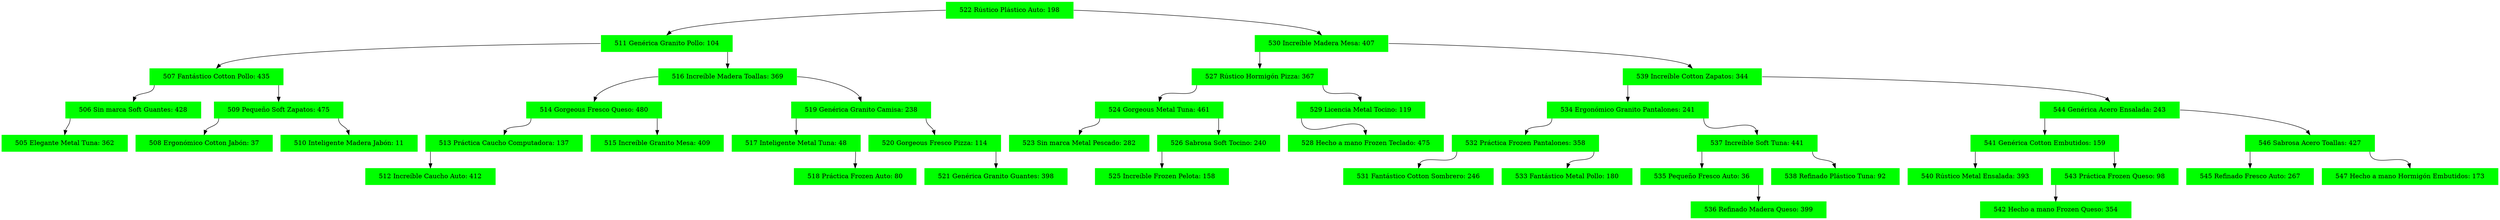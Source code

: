 digraph G{
node[shape="record"];
node0xc0001c5bc0[label="<f0>|<f1>522  Rústico Plástico Auto: 198|<f2>",color=green,style =filled];
node0xc0001c5e00[label="<f0>|<f1>511 Genérica Granito Pollo: 104|<f2>",color=green,style =filled];
node0xc0001c5bc0:f0->node0xc0001c5e00:f1
node0xc0007581e0[label="<f0>|<f1>507 Fantástico Cotton Pollo: 435|<f2>",color=green,style =filled];
node0xc0001c5e00:f0->node0xc0007581e0:f1
node0xc000758300[label="<f0>|<f1>506 Sin marca Soft Guantes: 428|<f2>",color=green,style =filled];
node0xc0007581e0:f0->node0xc000758300:f1
node0xc000758600[label="<f0>|<f1>505 Elegante Metal Tuna: 362|<f2>",color=green,style =filled];
node0xc000758300:f0->node0xc000758600:f1
node0xc0001c5f80[label="<f0>|<f1>509 Pequeño Soft Zapatos: 475|<f2>",color=green,style =filled];
node0xc0007581e0:f2->node0xc0001c5f80:f1
node0xc0007585a0[label="<f0>|<f1>508 Ergonómico Cotton Jabón: 37|<f2>",color=green,style =filled];
node0xc0001c5f80:f0->node0xc0007585a0:f1
node0xc0001c5740[label="<f0>|<f1>510 Inteligente Madera Jabón: 11|<f2>",color=green,style =filled];
node0xc0001c5f80:f2->node0xc0001c5740:f1
node0xc0001c5800[label="<f0>|<f1>516 Increíble Madera Toallas: 369|<f2>",color=green,style =filled];
node0xc0001c5e00:f2->node0xc0001c5800:f1
node0xc000758180[label="<f0>|<f1>514 Gorgeous Fresco Queso: 480|<f2>",color=green,style =filled];
node0xc0001c5800:f0->node0xc000758180:f1
node0xc000758240[label="<f0>|<f1>513 Práctica Caucho Computadora: 137|<f2>",color=green,style =filled];
node0xc000758180:f0->node0xc000758240:f1
node0xc000758480[label="<f0>|<f1>512 Increíble Caucho Auto: 412|<f2>",color=green,style =filled];
node0xc000758240:f0->node0xc000758480:f1
node0xc0001c59e0[label="<f0>|<f1>515 Increíble Granito Mesa: 409|<f2>",color=green,style =filled];
node0xc000758180:f2->node0xc0001c59e0:f1
node0xc0001c5ec0[label="<f0>|<f1>519 Genérica Granito Camisa: 238|<f2>",color=green,style =filled];
node0xc0001c5800:f2->node0xc0001c5ec0:f1
node0xc0001c58c0[label="<f0>|<f1>517 Inteligente Metal Tuna: 48|<f2>",color=green,style =filled];
node0xc0001c5ec0:f0->node0xc0001c58c0:f1
node0xc0007584e0[label="<f0>|<f1>518 Práctica Frozen Auto: 80|<f2>",color=green,style =filled];
node0xc0001c58c0:f2->node0xc0007584e0:f1
node0xc0007580c0[label="<f0>|<f1>520 Gorgeous Fresco Pizza: 114|<f2>",color=green,style =filled];
node0xc0001c5ec0:f2->node0xc0007580c0:f1
node0xc000758420[label="<f0>|<f1>521 Genérica Granito Guantes: 398|<f2>",color=green,style =filled];
node0xc0007580c0:f2->node0xc000758420:f1
node0xc0001c57a0[label="<f0>|<f1>530 Increíble Madera Mesa: 407|<f2>",color=green,style =filled];
node0xc0001c5bc0:f2->node0xc0001c57a0:f1
node0xc0001c5aa0[label="<f0>|<f1>527 Rústico Hormigón Pizza: 367|<f2>",color=green,style =filled];
node0xc0001c57a0:f0->node0xc0001c5aa0:f1
node0xc0001c5ce0[label="<f0>|<f1>524 Gorgeous Metal Tuna: 461|<f2>",color=green,style =filled];
node0xc0001c5aa0:f0->node0xc0001c5ce0:f1
node0xc0001c5da0[label="<f0>|<f1>523 Sin marca Metal Pescado: 282|<f2>",color=green,style =filled];
node0xc0001c5ce0:f0->node0xc0001c5da0:f1
node0xc0001c5c20[label="<f0>|<f1>526 Sabrosa Soft Tocino: 240|<f2>",color=green,style =filled];
node0xc0001c5ce0:f2->node0xc0001c5c20:f1
node0xc000758360[label="<f0>|<f1>525 Increíble Frozen Pelota: 158|<f2>",color=green,style =filled];
node0xc0001c5c20:f0->node0xc000758360:f1
node0xc0001c5e60[label="<f0>|<f1>529 Licencia Metal Tocino: 119|<f2>",color=green,style =filled];
node0xc0001c5aa0:f2->node0xc0001c5e60:f1
node0xc0001c5f20[label="<f0>|<f1>528 Hecho a mano Frozen Teclado: 475|<f2>",color=green,style =filled];
node0xc0001c5e60:f0->node0xc0001c5f20:f1
node0xc0001c5860[label="<f0>|<f1>539 Increíble Cotton Zapatos: 344|<f2>",color=green,style =filled];
node0xc0001c57a0:f2->node0xc0001c5860:f1
node0xc0001c5a40[label="<f0>|<f1>534 Ergonómico Granito Pantalones: 241|<f2>",color=green,style =filled];
node0xc0001c5860:f0->node0xc0001c5a40:f1
node0xc0001c5980[label="<f0>|<f1>532 Práctica Frozen Pantalones: 358|<f2>",color=green,style =filled];
node0xc0001c5a40:f0->node0xc0001c5980:f1
node0xc000758660[label="<f0>|<f1>531 Fantástico Cotton Sombrero: 246|<f2>",color=green,style =filled];
node0xc0001c5980:f0->node0xc000758660:f1
node0xc0001c5b60[label="<f0>|<f1>533 Fantástico Metal Pollo: 180|<f2>",color=green,style =filled];
node0xc0001c5980:f2->node0xc0001c5b60:f1
node0xc0001c5920[label="<f0>|<f1>537 Increíble Soft Tuna: 441|<f2>",color=green,style =filled];
node0xc0001c5a40:f2->node0xc0001c5920:f1
node0xc0001c5b00[label="<f0>|<f1>535 Pequeño Fresco Auto: 36|<f2>",color=green,style =filled];
node0xc0001c5920:f0->node0xc0001c5b00:f1
node0xc000758720[label="<f0>|<f1>536 Refinado Madera Queso: 399|<f2>",color=green,style =filled];
node0xc0001c5b00:f2->node0xc000758720:f1
node0xc000758060[label="<f0>|<f1>538 Refinado Plástico Tuna: 92|<f2>",color=green,style =filled];
node0xc0001c5920:f2->node0xc000758060:f1
node0xc0001c5c80[label="<f0>|<f1>544 Genérica Acero Ensalada: 243|<f2>",color=green,style =filled];
node0xc0001c5860:f2->node0xc0001c5c80:f1
node0xc0007582a0[label="<f0>|<f1>541 Genérica Cotton Embutidos: 159|<f2>",color=green,style =filled];
node0xc0001c5c80:f0->node0xc0007582a0:f1
node0xc0007583c0[label="<f0>|<f1>540 Rústico Metal Ensalada: 393|<f2>",color=green,style =filled];
node0xc0007582a0:f0->node0xc0007583c0:f1
node0xc000758000[label="<f0>|<f1>543 Práctica Frozen Queso: 98|<f2>",color=green,style =filled];
node0xc0007582a0:f2->node0xc000758000:f1
node0xc0007586c0[label="<f0>|<f1>542 Hecho a mano Frozen Queso: 354|<f2>",color=green,style =filled];
node0xc000758000:f0->node0xc0007586c0:f1
node0xc0001c5d40[label="<f0>|<f1>546 Sabrosa Acero Toallas: 427|<f2>",color=green,style =filled];
node0xc0001c5c80:f2->node0xc0001c5d40:f1
node0xc000758120[label="<f0>|<f1>545 Refinado Fresco Auto: 267|<f2>",color=green,style =filled];
node0xc0001c5d40:f0->node0xc000758120:f1
node0xc000758540[label="<f0>|<f1>547 Hecho a mano Hormigón Embutidos: 173|<f2>",color=green,style =filled];
node0xc0001c5d40:f2->node0xc000758540:f1
}
